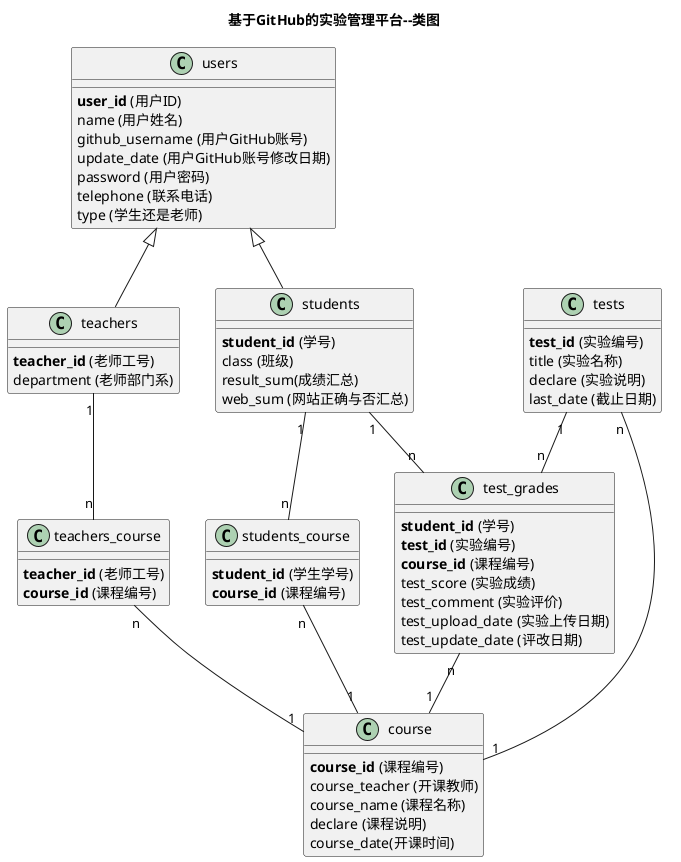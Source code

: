 @startuml
title 基于GitHub的实验管理平台--类图
class users {
    <b>user_id</b> (用户ID)
    name (用户姓名)
    github_username (用户GitHub账号)
    update_date (用户GitHub账号修改日期)
    password (用户密码)
    telephone (联系电话)
    type (学生还是老师)
}

class teachers{
    <b>teacher_id</b> (老师工号)
    department (老师部门系)
}

class students{
    <b>student_id</b> (学号)
    class (班级)
    result_sum(成绩汇总)
    web_sum (网站正确与否汇总)
}

users <|- students
users <|-- teachers

class course{
	<b>course_id</b> (课程编号)
    course_teacher (开课教师)
	course_name (课程名称)
	declare (课程说明)
	course_date(开课时间)
}


class teachers_course{
	<b>teacher_id</b> (老师工号)
	<b>course_id</b> (课程编号)
}

class students_course{
	<b>student_id</b> (学生学号)
	<b>course_id</b> (课程编号)
}

class tests {
    <b>test_id</b> (实验编号)
    title (实验名称)
    declare (实验说明)
    last_date (截止日期)
}

class test_grades {
    <b>student_id</b> (学号)
    <b>test_id</b> (实验编号)
    <b>course_id</b> (课程编号)
    test_score (实验成绩)
    test_comment (实验评价)
    test_upload_date (实验上传日期)
    test_update_date (评改日期)
}

students "1" -- "n" students_course
students_course "n" -- "1" course

teachers "1" -- "n" teachers_course
teachers_course "n" -- "1" course

students "1" -- "n"  test_grades
tests "1" -- "n"  test_grades

test_grades "n" -- "1" course
tests "n" -- "1" course

@enduml
	
	
	
	
	
	
	
	
